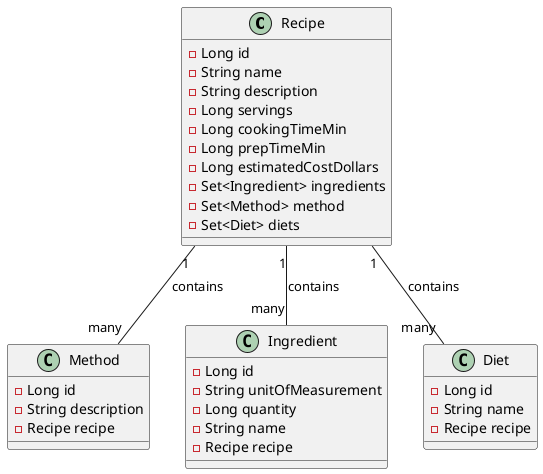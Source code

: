 @startuml

class Recipe {
    - Long id
    - String name
    - String description
    - Long servings
    - Long cookingTimeMin
    - Long prepTimeMin
    - Long estimatedCostDollars
    - Set<Ingredient> ingredients
    - Set<Method> method
    - Set<Diet> diets
}

class Method {
    - Long id
    - String description
    - Recipe recipe
}

class Ingredient {
    - Long id
    - String unitOfMeasurement
    - Long quantity
    - String name
    - Recipe recipe
}

class Diet {
    - Long id
    - String name
    - Recipe recipe
}

Recipe "1" -- "many" Ingredient : contains
Recipe "1" -- "many" Method : contains
Recipe "1" -- "many" Diet : contains

@enduml

